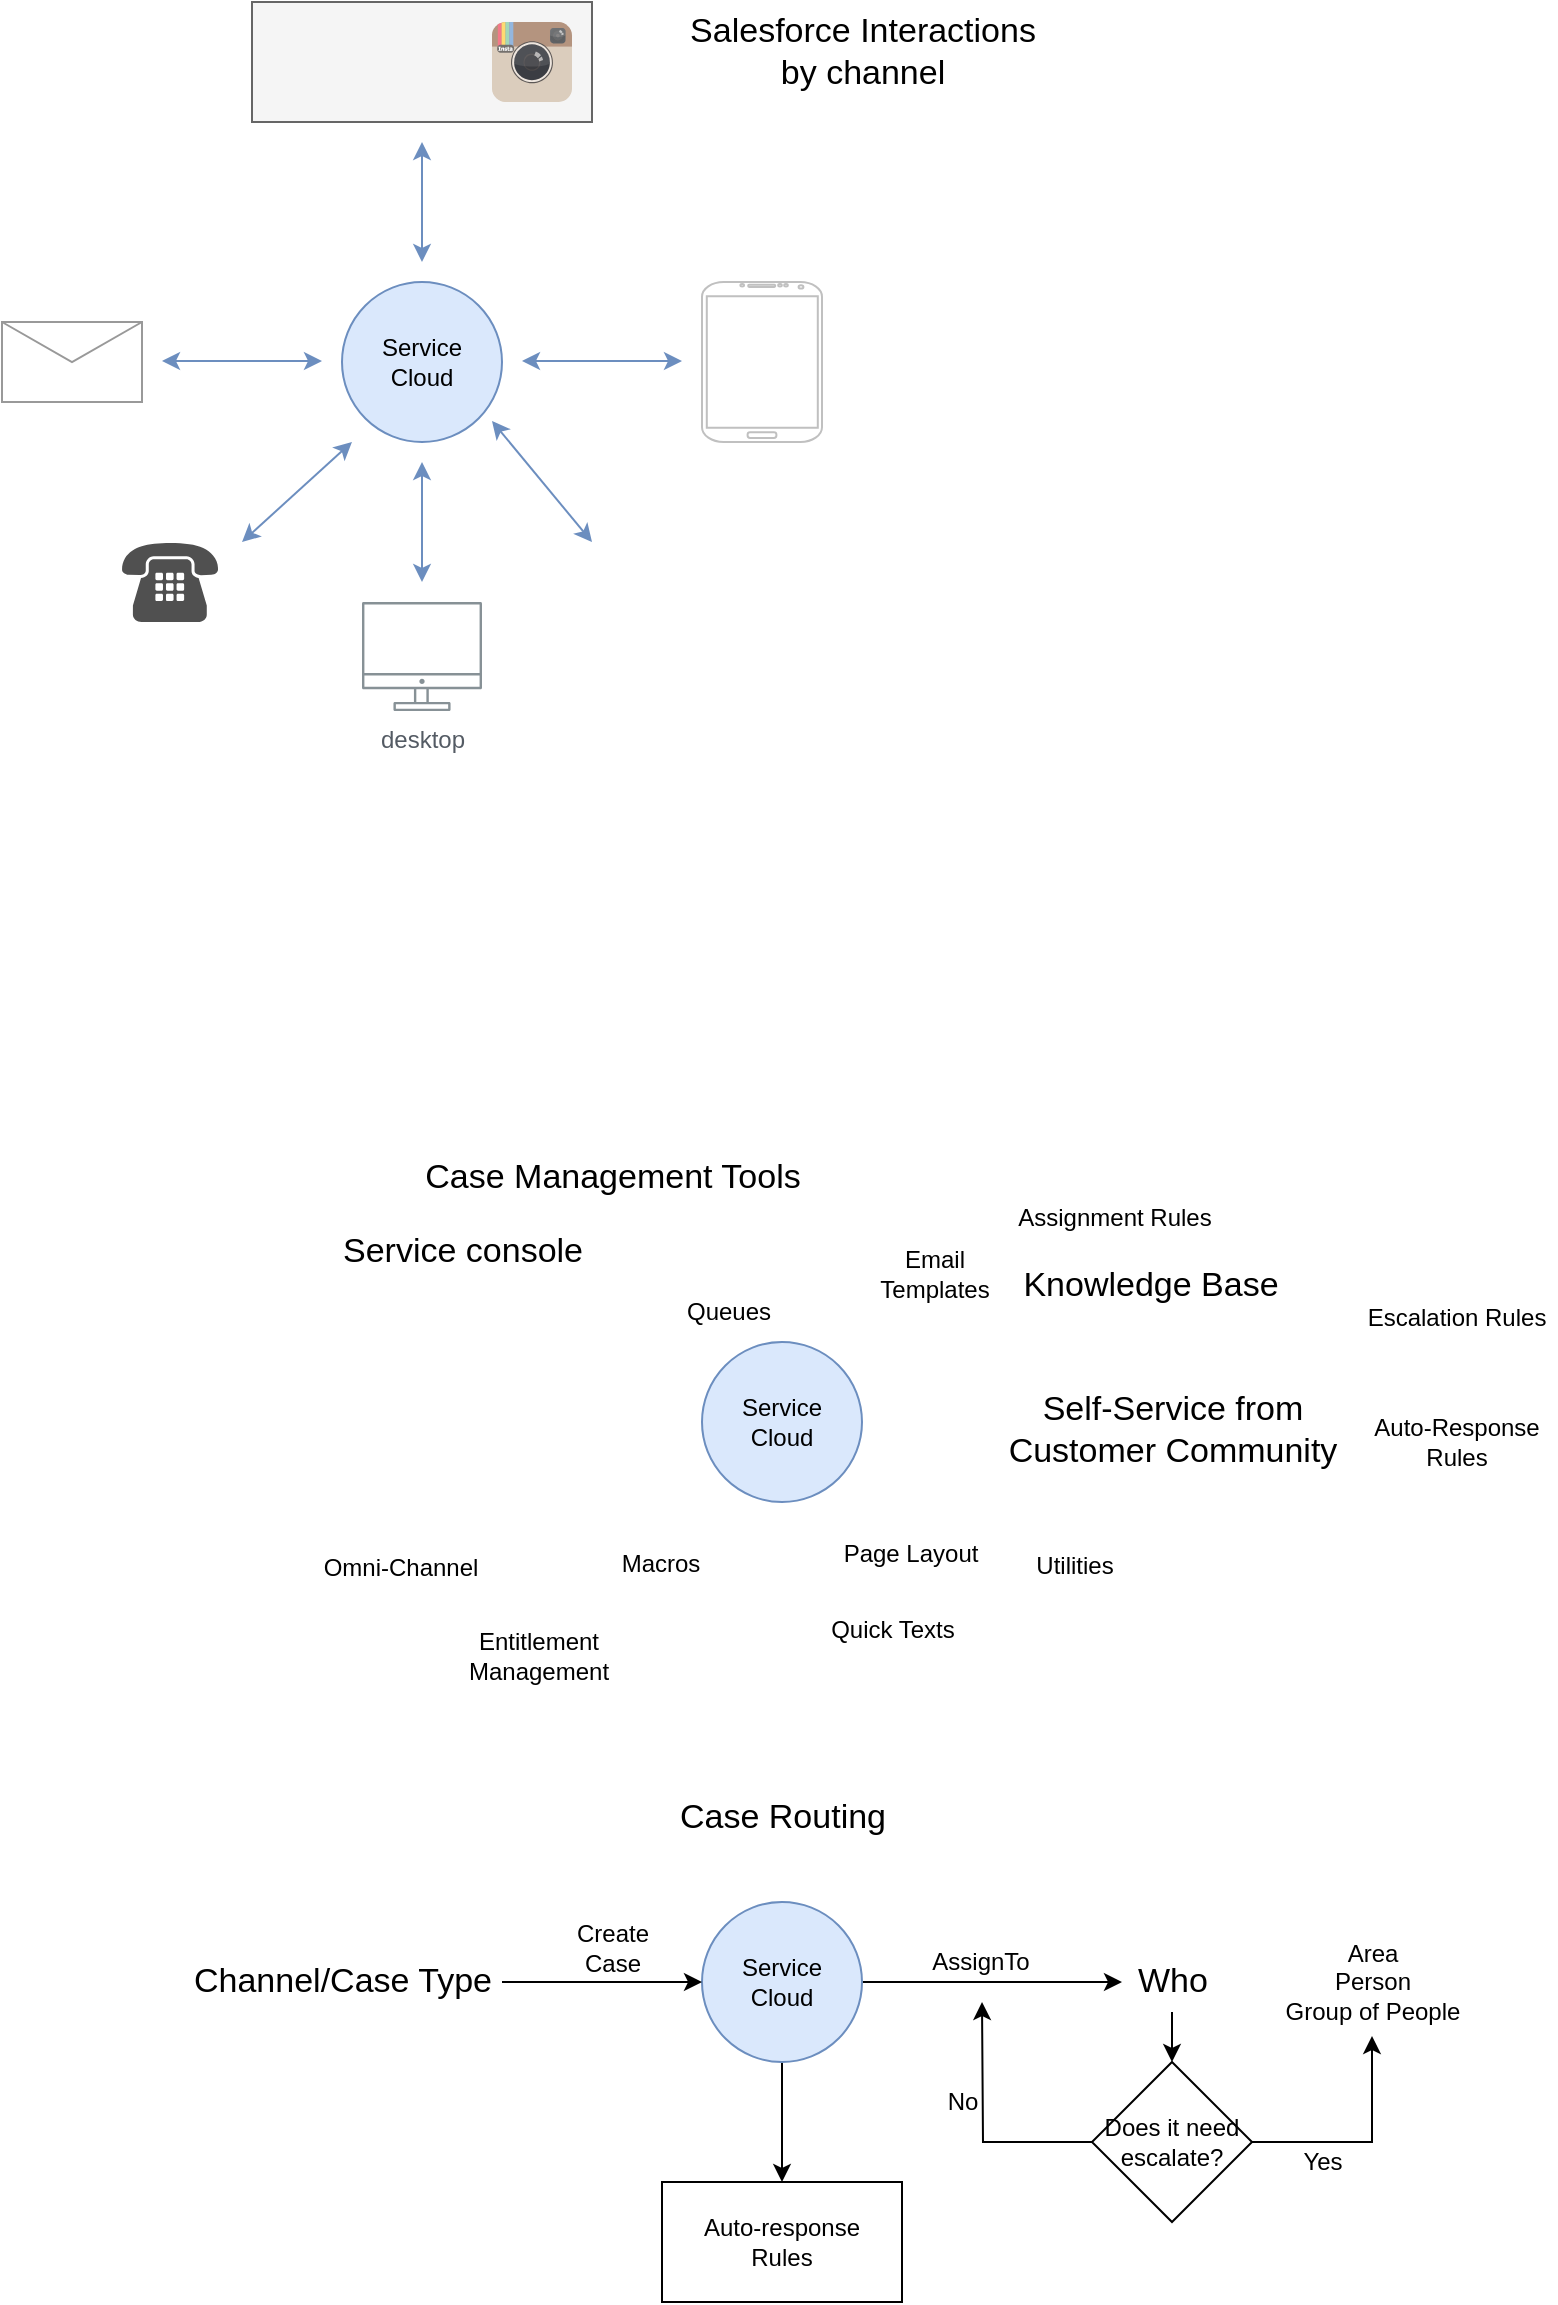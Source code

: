 <mxfile version="12.7.4" type="github">
  <diagram id="ag3dVYCGJuGmBB14NgHO" name="Page-1">
    <mxGraphModel dx="1186" dy="773" grid="1" gridSize="10" guides="1" tooltips="1" connect="1" arrows="1" fold="1" page="1" pageScale="1" pageWidth="827" pageHeight="1169" math="0" shadow="0">
      <root>
        <mxCell id="0" />
        <mxCell id="1" parent="0" />
        <mxCell id="snt15m9TcJzvURxw8jZ2-1" value="Service&lt;br&gt;Cloud" style="ellipse;whiteSpace=wrap;html=1;aspect=fixed;fillColor=#dae8fc;strokeColor=#6c8ebf;" vertex="1" parent="1">
          <mxGeometry x="180" y="150" width="80" height="80" as="geometry" />
        </mxCell>
        <mxCell id="snt15m9TcJzvURxw8jZ2-2" value="" style="verticalLabelPosition=bottom;shadow=0;dashed=0;align=center;html=1;verticalAlign=top;strokeWidth=1;shape=mxgraph.mockup.misc.mail2;strokeColor=#999999;" vertex="1" parent="1">
          <mxGeometry x="10" y="170" width="70" height="40" as="geometry" />
        </mxCell>
        <mxCell id="snt15m9TcJzvURxw8jZ2-3" value="" style="verticalLabelPosition=bottom;verticalAlign=top;html=1;shadow=0;dashed=0;strokeWidth=1;shape=mxgraph.android.phone2;strokeColor=#c0c0c0;" vertex="1" parent="1">
          <mxGeometry x="360" y="150" width="60" height="80" as="geometry" />
        </mxCell>
        <mxCell id="snt15m9TcJzvURxw8jZ2-4" value="" style="whiteSpace=wrap;html=1;fillColor=#f5f5f5;strokeColor=#666666;fontColor=#333333;" vertex="1" parent="1">
          <mxGeometry x="135" y="10" width="170" height="60" as="geometry" />
        </mxCell>
        <mxCell id="snt15m9TcJzvURxw8jZ2-5" value="" style="shape=image;html=1;verticalAlign=top;verticalLabelPosition=bottom;labelBackgroundColor=#ffffff;imageAspect=0;aspect=fixed;image=https://cdn3.iconfinder.com/data/icons/social-network-2/512/650867-facebook-128.png;fillColor=#f5f5f5;strokeColor=#666666;fontColor=#333333;" vertex="1" parent="1">
          <mxGeometry x="145" y="20" width="40" height="40" as="geometry" />
        </mxCell>
        <mxCell id="snt15m9TcJzvURxw8jZ2-6" value="" style="shape=image;html=1;verticalAlign=top;verticalLabelPosition=bottom;labelBackgroundColor=#ffffff;imageAspect=0;aspect=fixed;image=https://cdn3.iconfinder.com/data/icons/social-network-2/512/650855-twitter-128.png;fillColor=#f5f5f5;strokeColor=#666666;fontColor=#333333;" vertex="1" parent="1">
          <mxGeometry x="200" y="20" width="40" height="40" as="geometry" />
        </mxCell>
        <mxCell id="snt15m9TcJzvURxw8jZ2-7" value="" style="dashed=0;outlineConnect=0;html=1;align=center;labelPosition=center;verticalLabelPosition=bottom;verticalAlign=top;shape=mxgraph.weblogos.instagram;fillColor=#f5f5f5;strokeColor=#666666;fontColor=#333333;" vertex="1" parent="1">
          <mxGeometry x="255" y="20" width="40" height="40" as="geometry" />
        </mxCell>
        <mxCell id="snt15m9TcJzvURxw8jZ2-8" style="edgeStyle=orthogonalEdgeStyle;rounded=0;orthogonalLoop=1;jettySize=auto;html=1;exitX=0.5;exitY=1;exitDx=0;exitDy=0;fillColor=#f5f5f5;strokeColor=#666666;" edge="1" parent="1" source="snt15m9TcJzvURxw8jZ2-4" target="snt15m9TcJzvURxw8jZ2-4">
          <mxGeometry relative="1" as="geometry" />
        </mxCell>
        <mxCell id="snt15m9TcJzvURxw8jZ2-10" value="" style="pointerEvents=1;shadow=0;dashed=0;html=1;strokeColor=none;fillColor=#505050;labelPosition=center;verticalLabelPosition=bottom;verticalAlign=top;outlineConnect=0;align=center;shape=mxgraph.office.devices.phone_traditional;" vertex="1" parent="1">
          <mxGeometry x="70" y="280" width="48" height="40" as="geometry" />
        </mxCell>
        <mxCell id="snt15m9TcJzvURxw8jZ2-11" value="desktop" style="outlineConnect=0;gradientColor=none;fontColor=#545B64;strokeColor=none;fillColor=#879196;dashed=0;verticalLabelPosition=bottom;verticalAlign=top;align=center;html=1;fontSize=12;fontStyle=0;aspect=fixed;shape=mxgraph.aws4.illustration_desktop;pointerEvents=1" vertex="1" parent="1">
          <mxGeometry x="190" y="310" width="60" height="54.6" as="geometry" />
        </mxCell>
        <mxCell id="snt15m9TcJzvURxw8jZ2-12" value="" style="shape=image;html=1;verticalAlign=top;verticalLabelPosition=bottom;labelBackgroundColor=#ffffff;imageAspect=0;aspect=fixed;image=https://cdn3.iconfinder.com/data/icons/forall/1062/window-128.png" vertex="1" parent="1">
          <mxGeometry x="310" y="270" width="60" height="60" as="geometry" />
        </mxCell>
        <mxCell id="snt15m9TcJzvURxw8jZ2-13" value="" style="endArrow=classic;startArrow=classic;html=1;fillColor=#dae8fc;strokeColor=#6c8ebf;" edge="1" parent="1">
          <mxGeometry width="50" height="50" relative="1" as="geometry">
            <mxPoint x="90" y="189.5" as="sourcePoint" />
            <mxPoint x="170" y="189.5" as="targetPoint" />
          </mxGeometry>
        </mxCell>
        <mxCell id="snt15m9TcJzvURxw8jZ2-14" value="" style="endArrow=classic;startArrow=classic;html=1;fillColor=#dae8fc;strokeColor=#6c8ebf;" edge="1" parent="1">
          <mxGeometry width="50" height="50" relative="1" as="geometry">
            <mxPoint x="270" y="189.5" as="sourcePoint" />
            <mxPoint x="350" y="189.5" as="targetPoint" />
          </mxGeometry>
        </mxCell>
        <mxCell id="snt15m9TcJzvURxw8jZ2-15" value="" style="endArrow=classic;startArrow=classic;html=1;fillColor=#dae8fc;strokeColor=#6c8ebf;" edge="1" parent="1">
          <mxGeometry width="50" height="50" relative="1" as="geometry">
            <mxPoint x="255" y="219.5" as="sourcePoint" />
            <mxPoint x="305" y="280" as="targetPoint" />
          </mxGeometry>
        </mxCell>
        <mxCell id="snt15m9TcJzvURxw8jZ2-16" value="" style="endArrow=classic;startArrow=classic;html=1;fillColor=#dae8fc;strokeColor=#6c8ebf;" edge="1" parent="1">
          <mxGeometry width="50" height="50" relative="1" as="geometry">
            <mxPoint x="185" y="230" as="sourcePoint" />
            <mxPoint x="130" y="280" as="targetPoint" />
          </mxGeometry>
        </mxCell>
        <mxCell id="snt15m9TcJzvURxw8jZ2-17" value="" style="endArrow=classic;startArrow=classic;html=1;fillColor=#dae8fc;strokeColor=#6c8ebf;" edge="1" parent="1">
          <mxGeometry width="50" height="50" relative="1" as="geometry">
            <mxPoint x="220" y="240" as="sourcePoint" />
            <mxPoint x="220" y="300" as="targetPoint" />
          </mxGeometry>
        </mxCell>
        <mxCell id="snt15m9TcJzvURxw8jZ2-18" value="" style="endArrow=classic;startArrow=classic;html=1;fillColor=#dae8fc;strokeColor=#6c8ebf;" edge="1" parent="1">
          <mxGeometry width="50" height="50" relative="1" as="geometry">
            <mxPoint x="220" y="140" as="sourcePoint" />
            <mxPoint x="220" y="80" as="targetPoint" />
          </mxGeometry>
        </mxCell>
        <mxCell id="snt15m9TcJzvURxw8jZ2-19" value="Salesforce Interactions&lt;br style=&quot;font-size: 17px;&quot;&gt;by channel" style="text;html=1;align=center;verticalAlign=middle;resizable=0;points=[];autosize=1;fontColor=#000000;fontSize=17;" vertex="1" parent="1">
          <mxGeometry x="345" y="10" width="190" height="50" as="geometry" />
        </mxCell>
        <mxCell id="snt15m9TcJzvURxw8jZ2-20" value="Service&lt;br&gt;Cloud" style="ellipse;whiteSpace=wrap;html=1;aspect=fixed;fillColor=#dae8fc;strokeColor=#6c8ebf;" vertex="1" parent="1">
          <mxGeometry x="360" y="680" width="80" height="80" as="geometry" />
        </mxCell>
        <mxCell id="snt15m9TcJzvURxw8jZ2-21" value="" style="shape=image;html=1;verticalAlign=top;verticalLabelPosition=bottom;labelBackgroundColor=#ffffff;imageAspect=0;aspect=fixed;image=https://cdn2.iconfinder.com/data/icons/free-1/128/Page__web__web_page-128.png;fontSize=17;fontColor=#000000;" vertex="1" parent="1">
          <mxGeometry x="190.5" y="650" width="99" height="99" as="geometry" />
        </mxCell>
        <mxCell id="snt15m9TcJzvURxw8jZ2-22" value="Service console" style="text;html=1;align=center;verticalAlign=middle;resizable=0;points=[];autosize=1;fontSize=17;fontColor=#000000;" vertex="1" parent="1">
          <mxGeometry x="170" y="620" width="140" height="30" as="geometry" />
        </mxCell>
        <mxCell id="snt15m9TcJzvURxw8jZ2-23" value="Case Management Tools" style="text;html=1;align=center;verticalAlign=middle;resizable=0;points=[];autosize=1;fontSize=17;fontColor=#000000;" vertex="1" parent="1">
          <mxGeometry x="215" y="583" width="200" height="30" as="geometry" />
        </mxCell>
        <mxCell id="snt15m9TcJzvURxw8jZ2-24" value="Knowledge Base" style="text;html=1;align=center;verticalAlign=middle;resizable=0;points=[];autosize=1;fontSize=17;fontColor=#000000;" vertex="1" parent="1">
          <mxGeometry x="514" y="637" width="140" height="30" as="geometry" />
        </mxCell>
        <mxCell id="snt15m9TcJzvURxw8jZ2-25" value="Self-Service from &lt;br&gt;Customer Community" style="text;html=1;align=center;verticalAlign=middle;resizable=0;points=[];autosize=1;fontSize=17;fontColor=#000000;" vertex="1" parent="1">
          <mxGeometry x="505" y="699" width="180" height="50" as="geometry" />
        </mxCell>
        <mxCell id="snt15m9TcJzvURxw8jZ2-33" style="edgeStyle=orthogonalEdgeStyle;rounded=0;orthogonalLoop=1;jettySize=auto;html=1;exitX=1;exitY=0.5;exitDx=0;exitDy=0;fontSize=17;fontColor=#000000;" edge="1" parent="1" source="snt15m9TcJzvURxw8jZ2-26" target="snt15m9TcJzvURxw8jZ2-29">
          <mxGeometry relative="1" as="geometry" />
        </mxCell>
        <mxCell id="snt15m9TcJzvURxw8jZ2-35" value="AssignTo" style="text;html=1;align=center;verticalAlign=middle;resizable=0;points=[];labelBackgroundColor=#ffffff;fontSize=12;fontColor=#000000;" vertex="1" connectable="0" parent="snt15m9TcJzvURxw8jZ2-33">
          <mxGeometry x="-0.101" y="-1" relative="1" as="geometry">
            <mxPoint y="-11" as="offset" />
          </mxGeometry>
        </mxCell>
        <mxCell id="snt15m9TcJzvURxw8jZ2-44" style="edgeStyle=orthogonalEdgeStyle;rounded=0;orthogonalLoop=1;jettySize=auto;html=1;exitX=0.5;exitY=1;exitDx=0;exitDy=0;fontSize=12;fontColor=#000000;entryX=0.5;entryY=0;entryDx=0;entryDy=0;" edge="1" parent="1" source="snt15m9TcJzvURxw8jZ2-26" target="snt15m9TcJzvURxw8jZ2-45">
          <mxGeometry relative="1" as="geometry">
            <mxPoint x="400" y="1090" as="targetPoint" />
          </mxGeometry>
        </mxCell>
        <mxCell id="snt15m9TcJzvURxw8jZ2-26" value="Service&lt;br&gt;Cloud" style="ellipse;whiteSpace=wrap;html=1;aspect=fixed;fillColor=#dae8fc;strokeColor=#6c8ebf;" vertex="1" parent="1">
          <mxGeometry x="360" y="960" width="80" height="80" as="geometry" />
        </mxCell>
        <mxCell id="snt15m9TcJzvURxw8jZ2-27" value="Case Routing" style="text;html=1;align=center;verticalAlign=middle;resizable=0;points=[];autosize=1;fontSize=17;fontColor=#000000;" vertex="1" parent="1">
          <mxGeometry x="340" y="903" width="120" height="30" as="geometry" />
        </mxCell>
        <mxCell id="snt15m9TcJzvURxw8jZ2-32" style="edgeStyle=orthogonalEdgeStyle;rounded=0;orthogonalLoop=1;jettySize=auto;html=1;entryX=0;entryY=0.5;entryDx=0;entryDy=0;fontSize=17;fontColor=#000000;" edge="1" parent="1" source="snt15m9TcJzvURxw8jZ2-28" target="snt15m9TcJzvURxw8jZ2-26">
          <mxGeometry relative="1" as="geometry" />
        </mxCell>
        <mxCell id="snt15m9TcJzvURxw8jZ2-36" value="Create&lt;br&gt;Case" style="text;html=1;align=center;verticalAlign=middle;resizable=0;points=[];labelBackgroundColor=#ffffff;fontSize=12;fontColor=#000000;" vertex="1" connectable="0" parent="snt15m9TcJzvURxw8jZ2-32">
          <mxGeometry x="0.04" y="-1" relative="1" as="geometry">
            <mxPoint x="3" y="-18" as="offset" />
          </mxGeometry>
        </mxCell>
        <mxCell id="snt15m9TcJzvURxw8jZ2-28" value="Channel/Case Type" style="text;html=1;align=center;verticalAlign=middle;resizable=0;points=[];autosize=1;fontSize=17;fontColor=#000000;" vertex="1" parent="1">
          <mxGeometry x="100" y="985" width="160" height="30" as="geometry" />
        </mxCell>
        <mxCell id="snt15m9TcJzvURxw8jZ2-41" style="edgeStyle=orthogonalEdgeStyle;rounded=0;orthogonalLoop=1;jettySize=auto;html=1;entryX=0.5;entryY=0;entryDx=0;entryDy=0;fontSize=12;fontColor=#000000;" edge="1" parent="1" source="snt15m9TcJzvURxw8jZ2-29" target="snt15m9TcJzvURxw8jZ2-38">
          <mxGeometry relative="1" as="geometry" />
        </mxCell>
        <mxCell id="snt15m9TcJzvURxw8jZ2-29" value="Who" style="text;html=1;align=center;verticalAlign=middle;resizable=0;points=[];autosize=1;fontSize=17;fontColor=#000000;" vertex="1" parent="1">
          <mxGeometry x="570" y="985" width="50" height="30" as="geometry" />
        </mxCell>
        <mxCell id="snt15m9TcJzvURxw8jZ2-37" value="Area&lt;br&gt;Person&lt;br&gt;Group of People" style="text;html=1;align=center;verticalAlign=middle;resizable=0;points=[];autosize=1;fontSize=12;fontColor=#000000;" vertex="1" parent="1">
          <mxGeometry x="645" y="975" width="100" height="50" as="geometry" />
        </mxCell>
        <mxCell id="snt15m9TcJzvURxw8jZ2-39" style="edgeStyle=orthogonalEdgeStyle;rounded=0;orthogonalLoop=1;jettySize=auto;html=1;exitX=1;exitY=0.5;exitDx=0;exitDy=0;entryX=0.5;entryY=1.04;entryDx=0;entryDy=0;entryPerimeter=0;fontSize=12;fontColor=#000000;" edge="1" parent="1" source="snt15m9TcJzvURxw8jZ2-38" target="snt15m9TcJzvURxw8jZ2-37">
          <mxGeometry relative="1" as="geometry" />
        </mxCell>
        <mxCell id="snt15m9TcJzvURxw8jZ2-40" value="Yes" style="text;html=1;align=center;verticalAlign=middle;resizable=0;points=[];labelBackgroundColor=#ffffff;fontSize=12;fontColor=#000000;" vertex="1" connectable="0" parent="snt15m9TcJzvURxw8jZ2-39">
          <mxGeometry x="-0.133" y="-1" relative="1" as="geometry">
            <mxPoint x="-14" y="9" as="offset" />
          </mxGeometry>
        </mxCell>
        <mxCell id="snt15m9TcJzvURxw8jZ2-42" style="edgeStyle=orthogonalEdgeStyle;rounded=0;orthogonalLoop=1;jettySize=auto;html=1;exitX=0;exitY=0.5;exitDx=0;exitDy=0;fontSize=12;fontColor=#000000;" edge="1" parent="1" source="snt15m9TcJzvURxw8jZ2-38">
          <mxGeometry relative="1" as="geometry">
            <mxPoint x="500" y="1010" as="targetPoint" />
          </mxGeometry>
        </mxCell>
        <mxCell id="snt15m9TcJzvURxw8jZ2-43" value="No" style="text;html=1;align=center;verticalAlign=middle;resizable=0;points=[];labelBackgroundColor=#ffffff;fontSize=12;fontColor=#000000;" vertex="1" connectable="0" parent="snt15m9TcJzvURxw8jZ2-42">
          <mxGeometry x="-0.168" y="-10" relative="1" as="geometry">
            <mxPoint x="-13" y="-10" as="offset" />
          </mxGeometry>
        </mxCell>
        <mxCell id="snt15m9TcJzvURxw8jZ2-38" value="Does it need escalate?" style="rhombus;whiteSpace=wrap;html=1;fontSize=12;fontColor=#000000;" vertex="1" parent="1">
          <mxGeometry x="555" y="1040" width="80" height="80" as="geometry" />
        </mxCell>
        <mxCell id="snt15m9TcJzvURxw8jZ2-45" value="Auto-response&lt;br&gt;Rules" style="rounded=0;whiteSpace=wrap;html=1;fontSize=12;fontColor=#000000;" vertex="1" parent="1">
          <mxGeometry x="340" y="1100" width="120" height="60" as="geometry" />
        </mxCell>
        <mxCell id="snt15m9TcJzvURxw8jZ2-46" value="Macros" style="text;html=1;align=center;verticalAlign=middle;resizable=0;points=[];autosize=1;fontSize=12;fontColor=#000000;" vertex="1" parent="1">
          <mxGeometry x="314" y="781" width="50" height="20" as="geometry" />
        </mxCell>
        <mxCell id="snt15m9TcJzvURxw8jZ2-47" value="Quick Texts" style="text;html=1;align=center;verticalAlign=middle;resizable=0;points=[];autosize=1;fontSize=12;fontColor=#000000;" vertex="1" parent="1">
          <mxGeometry x="415" y="814" width="80" height="20" as="geometry" />
        </mxCell>
        <mxCell id="snt15m9TcJzvURxw8jZ2-48" value="Utilities" style="text;html=1;align=center;verticalAlign=middle;resizable=0;points=[];autosize=1;fontSize=12;fontColor=#000000;" vertex="1" parent="1">
          <mxGeometry x="521" y="782" width="50" height="20" as="geometry" />
        </mxCell>
        <mxCell id="snt15m9TcJzvURxw8jZ2-49" value="Email&lt;br&gt;Templates" style="text;html=1;align=center;verticalAlign=middle;resizable=0;points=[];autosize=1;fontSize=12;fontColor=#000000;" vertex="1" parent="1">
          <mxGeometry x="441" y="631" width="70" height="30" as="geometry" />
        </mxCell>
        <mxCell id="snt15m9TcJzvURxw8jZ2-50" value="Omni-Channel" style="text;html=1;align=center;verticalAlign=middle;resizable=0;points=[];autosize=1;fontSize=12;fontColor=#000000;" vertex="1" parent="1">
          <mxGeometry x="164" y="783" width="90" height="20" as="geometry" />
        </mxCell>
        <mxCell id="snt15m9TcJzvURxw8jZ2-51" value="Entitlement&lt;br&gt;Management" style="text;html=1;align=center;verticalAlign=middle;resizable=0;points=[];autosize=1;fontSize=12;fontColor=#000000;" vertex="1" parent="1">
          <mxGeometry x="233" y="822" width="90" height="30" as="geometry" />
        </mxCell>
        <mxCell id="snt15m9TcJzvURxw8jZ2-52" value="Page Layout" style="text;html=1;align=center;verticalAlign=middle;resizable=0;points=[];autosize=1;fontSize=12;fontColor=#000000;" vertex="1" parent="1">
          <mxGeometry x="424" y="776" width="80" height="20" as="geometry" />
        </mxCell>
        <mxCell id="snt15m9TcJzvURxw8jZ2-53" value="Queues" style="text;html=1;align=center;verticalAlign=middle;resizable=0;points=[];autosize=1;fontSize=12;fontColor=#000000;" vertex="1" parent="1">
          <mxGeometry x="343" y="655" width="60" height="20" as="geometry" />
        </mxCell>
        <mxCell id="snt15m9TcJzvURxw8jZ2-54" value="Assignment Rules" style="text;html=1;align=center;verticalAlign=middle;resizable=0;points=[];autosize=1;fontSize=12;fontColor=#000000;" vertex="1" parent="1">
          <mxGeometry x="511" y="608" width="110" height="20" as="geometry" />
        </mxCell>
        <mxCell id="snt15m9TcJzvURxw8jZ2-55" value="Escalation Rules" style="text;html=1;align=center;verticalAlign=middle;resizable=0;points=[];autosize=1;fontSize=12;fontColor=#000000;" vertex="1" parent="1">
          <mxGeometry x="687" y="658" width="100" height="20" as="geometry" />
        </mxCell>
        <mxCell id="snt15m9TcJzvURxw8jZ2-56" value="Auto-Response&lt;br&gt;Rules" style="text;html=1;align=center;verticalAlign=middle;resizable=0;points=[];autosize=1;fontSize=12;fontColor=#000000;" vertex="1" parent="1">
          <mxGeometry x="687" y="715" width="100" height="30" as="geometry" />
        </mxCell>
      </root>
    </mxGraphModel>
  </diagram>
</mxfile>

